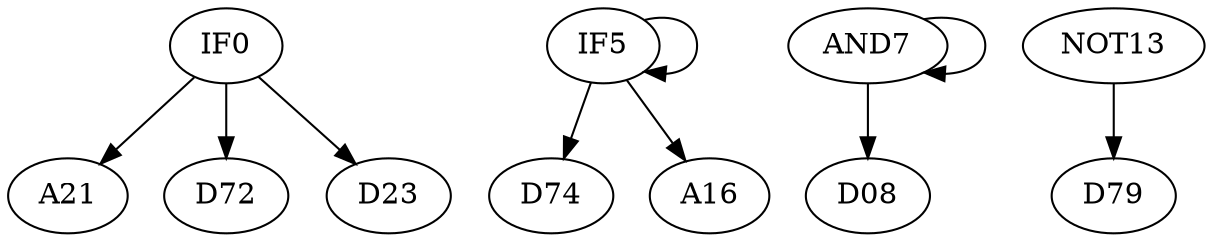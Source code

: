 digraph T {
	IF0 -> A21;
	IF0 -> D72;
	IF0 -> D23;
	IF5 -> D74;
	IF5 -> IF5;
	IF5 -> A16;
	AND7 -> AND7;
	AND7 -> D08;
	NOT13 -> D79;
}

